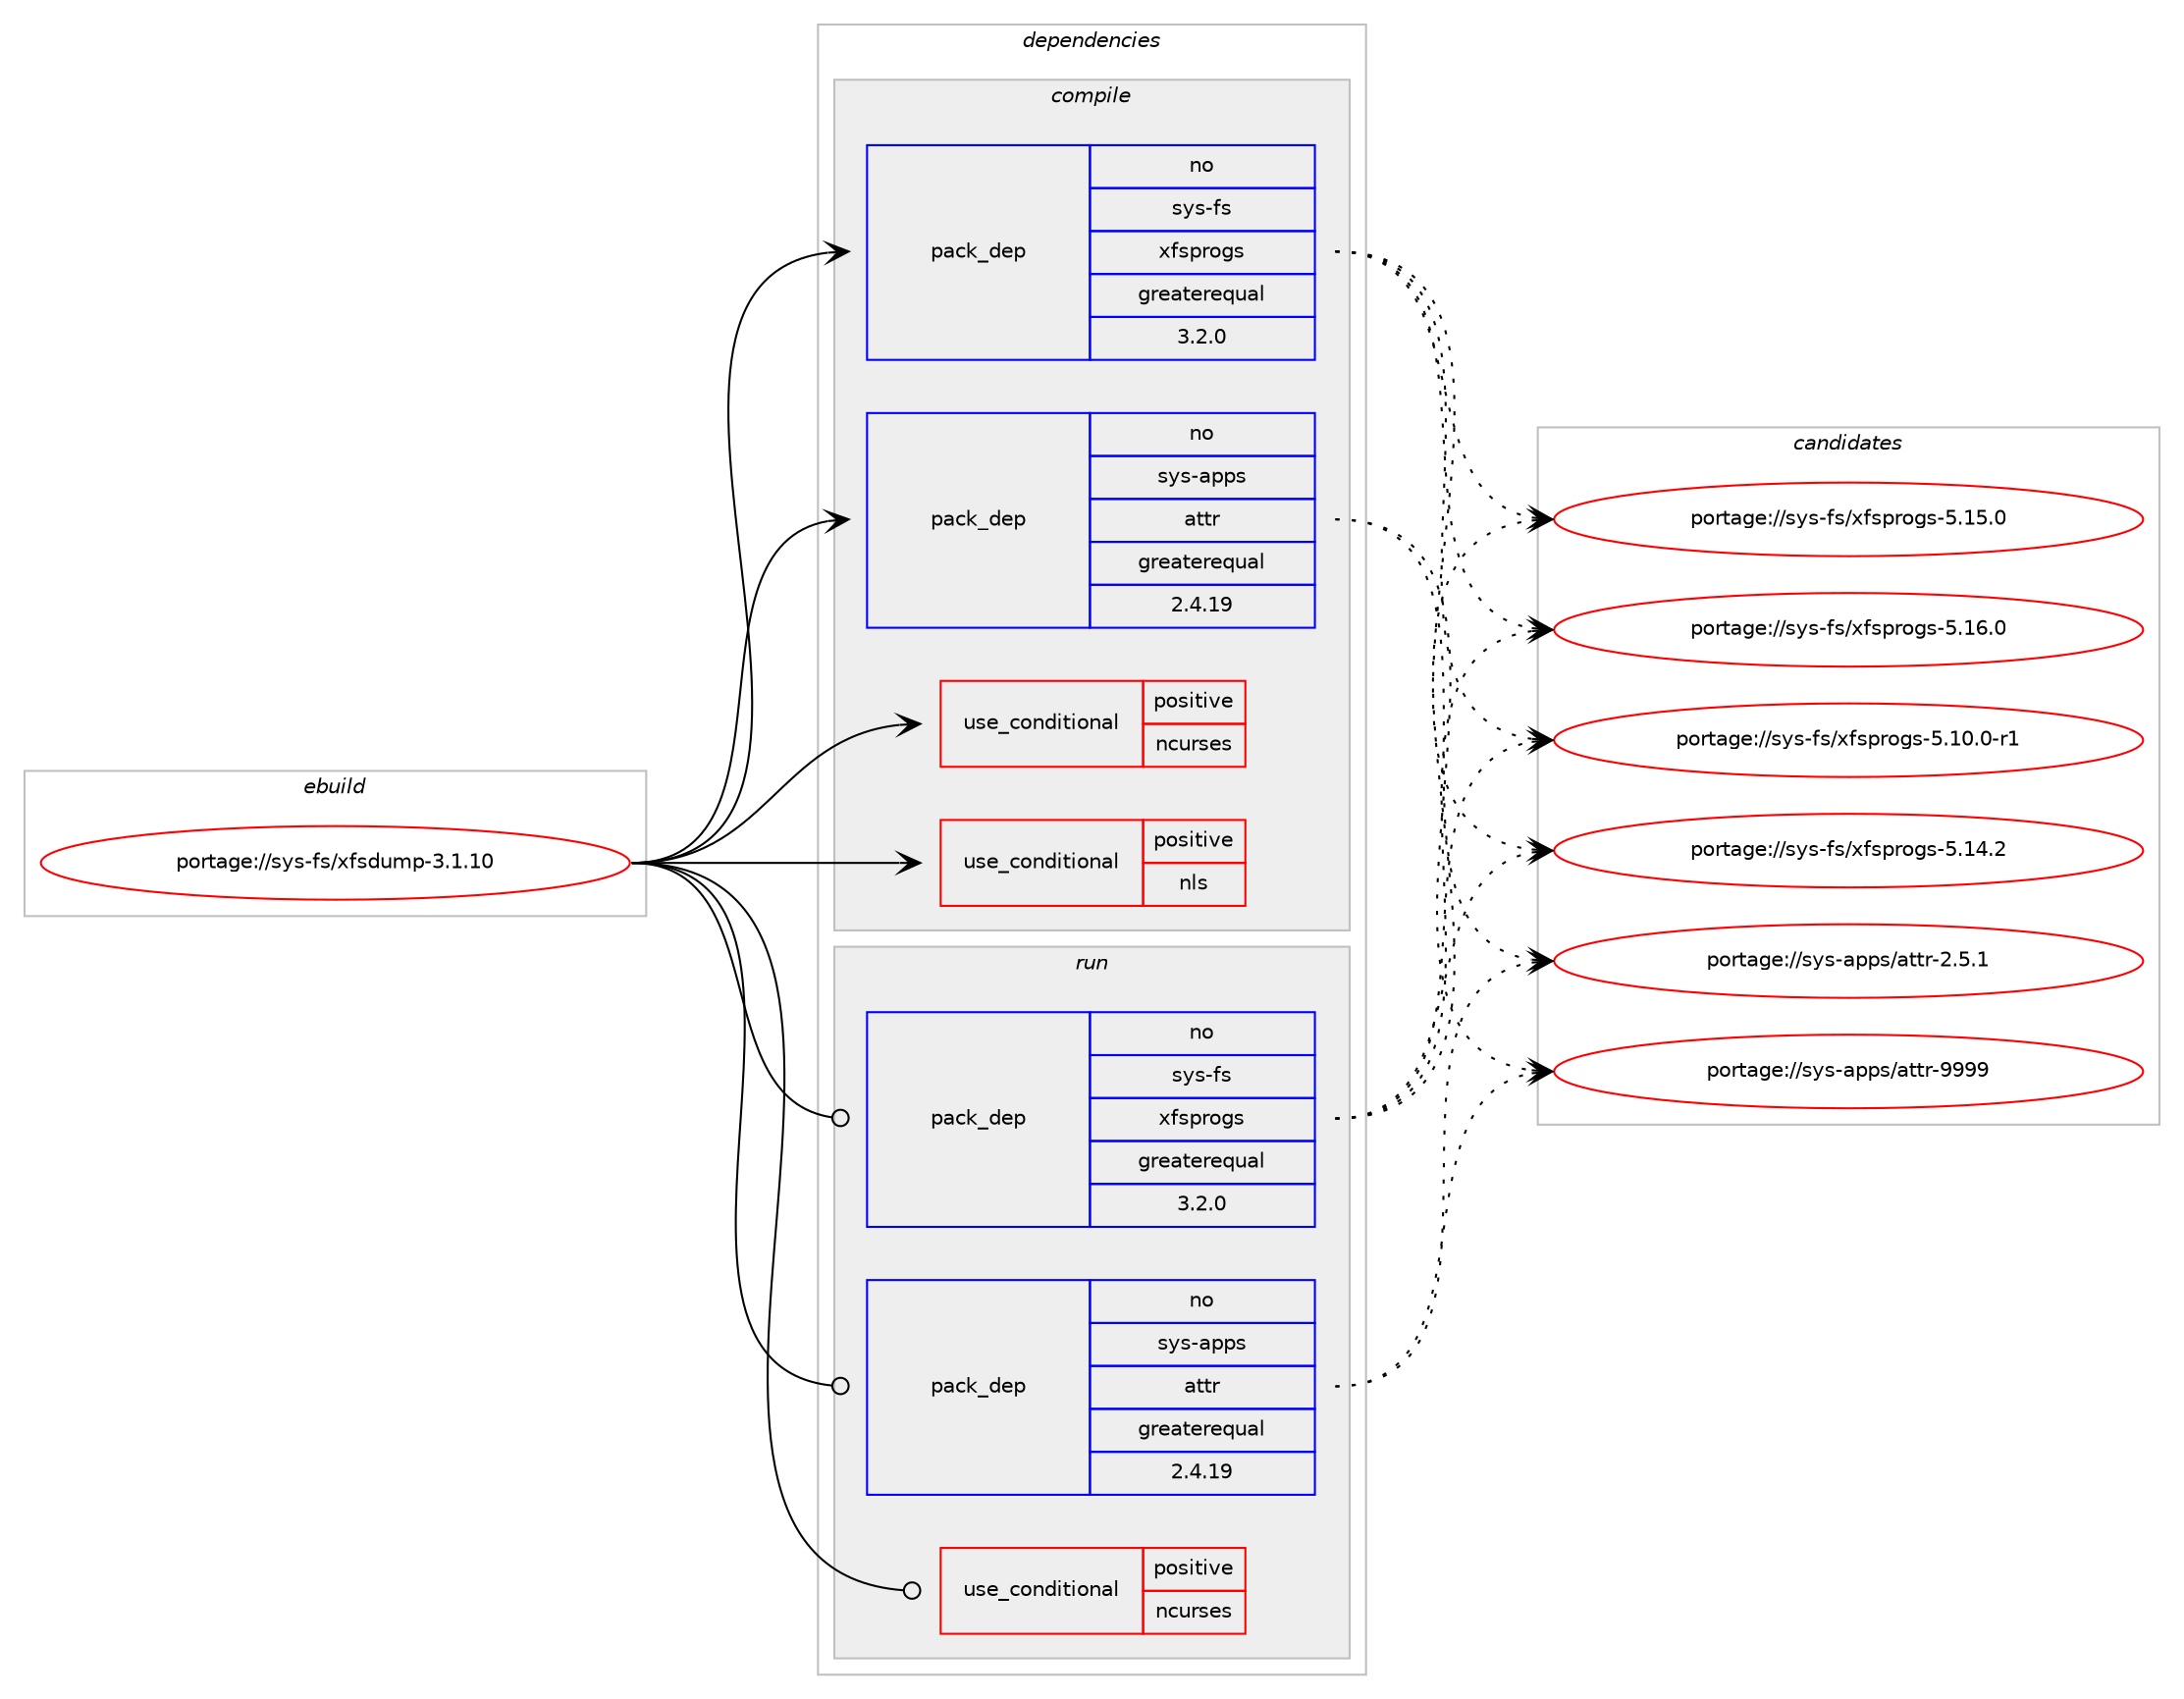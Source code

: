 digraph prolog {

# *************
# Graph options
# *************

newrank=true;
concentrate=true;
compound=true;
graph [rankdir=LR,fontname=Helvetica,fontsize=10,ranksep=1.5];#, ranksep=2.5, nodesep=0.2];
edge  [arrowhead=vee];
node  [fontname=Helvetica,fontsize=10];

# **********
# The ebuild
# **********

subgraph cluster_leftcol {
color=gray;
rank=same;
label=<<i>ebuild</i>>;
id [label="portage://sys-fs/xfsdump-3.1.10", color=red, width=4, href="../sys-fs/xfsdump-3.1.10.svg"];
}

# ****************
# The dependencies
# ****************

subgraph cluster_midcol {
color=gray;
label=<<i>dependencies</i>>;
subgraph cluster_compile {
fillcolor="#eeeeee";
style=filled;
label=<<i>compile</i>>;
subgraph cond127 {
dependency1228 [label=<<TABLE BORDER="0" CELLBORDER="1" CELLSPACING="0" CELLPADDING="4"><TR><TD ROWSPAN="3" CELLPADDING="10">use_conditional</TD></TR><TR><TD>positive</TD></TR><TR><TD>ncurses</TD></TR></TABLE>>, shape=none, color=red];
# *** BEGIN UNKNOWN DEPENDENCY TYPE (TODO) ***
# dependency1228 -> package_dependency(portage://sys-fs/xfsdump-3.1.10,install,no,sys-libs,ncurses,none,[,,],any_same_slot,[])
# *** END UNKNOWN DEPENDENCY TYPE (TODO) ***

}
id:e -> dependency1228:w [weight=20,style="solid",arrowhead="vee"];
subgraph cond128 {
dependency1229 [label=<<TABLE BORDER="0" CELLBORDER="1" CELLSPACING="0" CELLPADDING="4"><TR><TD ROWSPAN="3" CELLPADDING="10">use_conditional</TD></TR><TR><TD>positive</TD></TR><TR><TD>nls</TD></TR></TABLE>>, shape=none, color=red];
# *** BEGIN UNKNOWN DEPENDENCY TYPE (TODO) ***
# dependency1229 -> package_dependency(portage://sys-fs/xfsdump-3.1.10,install,no,sys-devel,gettext,none,[,,],[],[])
# *** END UNKNOWN DEPENDENCY TYPE (TODO) ***

}
id:e -> dependency1229:w [weight=20,style="solid",arrowhead="vee"];
subgraph pack1100 {
dependency1230 [label=<<TABLE BORDER="0" CELLBORDER="1" CELLSPACING="0" CELLPADDING="4" WIDTH="220"><TR><TD ROWSPAN="6" CELLPADDING="30">pack_dep</TD></TR><TR><TD WIDTH="110">no</TD></TR><TR><TD>sys-apps</TD></TR><TR><TD>attr</TD></TR><TR><TD>greaterequal</TD></TR><TR><TD>2.4.19</TD></TR></TABLE>>, shape=none, color=blue];
}
id:e -> dependency1230:w [weight=20,style="solid",arrowhead="vee"];
# *** BEGIN UNKNOWN DEPENDENCY TYPE (TODO) ***
# id -> package_dependency(portage://sys-fs/xfsdump-3.1.10,install,no,sys-apps,util-linux,none,[,,],[],[])
# *** END UNKNOWN DEPENDENCY TYPE (TODO) ***

# *** BEGIN UNKNOWN DEPENDENCY TYPE (TODO) ***
# id -> package_dependency(portage://sys-fs/xfsdump-3.1.10,install,no,sys-fs,e2fsprogs,none,[,,],[],[])
# *** END UNKNOWN DEPENDENCY TYPE (TODO) ***

subgraph pack1101 {
dependency1231 [label=<<TABLE BORDER="0" CELLBORDER="1" CELLSPACING="0" CELLPADDING="4" WIDTH="220"><TR><TD ROWSPAN="6" CELLPADDING="30">pack_dep</TD></TR><TR><TD WIDTH="110">no</TD></TR><TR><TD>sys-fs</TD></TR><TR><TD>xfsprogs</TD></TR><TR><TD>greaterequal</TD></TR><TR><TD>3.2.0</TD></TR></TABLE>>, shape=none, color=blue];
}
id:e -> dependency1231:w [weight=20,style="solid",arrowhead="vee"];
}
subgraph cluster_compileandrun {
fillcolor="#eeeeee";
style=filled;
label=<<i>compile and run</i>>;
}
subgraph cluster_run {
fillcolor="#eeeeee";
style=filled;
label=<<i>run</i>>;
subgraph cond129 {
dependency1232 [label=<<TABLE BORDER="0" CELLBORDER="1" CELLSPACING="0" CELLPADDING="4"><TR><TD ROWSPAN="3" CELLPADDING="10">use_conditional</TD></TR><TR><TD>positive</TD></TR><TR><TD>ncurses</TD></TR></TABLE>>, shape=none, color=red];
# *** BEGIN UNKNOWN DEPENDENCY TYPE (TODO) ***
# dependency1232 -> package_dependency(portage://sys-fs/xfsdump-3.1.10,run,no,sys-libs,ncurses,none,[,,],any_same_slot,[])
# *** END UNKNOWN DEPENDENCY TYPE (TODO) ***

}
id:e -> dependency1232:w [weight=20,style="solid",arrowhead="odot"];
subgraph pack1102 {
dependency1233 [label=<<TABLE BORDER="0" CELLBORDER="1" CELLSPACING="0" CELLPADDING="4" WIDTH="220"><TR><TD ROWSPAN="6" CELLPADDING="30">pack_dep</TD></TR><TR><TD WIDTH="110">no</TD></TR><TR><TD>sys-apps</TD></TR><TR><TD>attr</TD></TR><TR><TD>greaterequal</TD></TR><TR><TD>2.4.19</TD></TR></TABLE>>, shape=none, color=blue];
}
id:e -> dependency1233:w [weight=20,style="solid",arrowhead="odot"];
# *** BEGIN UNKNOWN DEPENDENCY TYPE (TODO) ***
# id -> package_dependency(portage://sys-fs/xfsdump-3.1.10,run,no,sys-apps,util-linux,none,[,,],[],[])
# *** END UNKNOWN DEPENDENCY TYPE (TODO) ***

# *** BEGIN UNKNOWN DEPENDENCY TYPE (TODO) ***
# id -> package_dependency(portage://sys-fs/xfsdump-3.1.10,run,no,sys-fs,e2fsprogs,none,[,,],[],[])
# *** END UNKNOWN DEPENDENCY TYPE (TODO) ***

subgraph pack1103 {
dependency1234 [label=<<TABLE BORDER="0" CELLBORDER="1" CELLSPACING="0" CELLPADDING="4" WIDTH="220"><TR><TD ROWSPAN="6" CELLPADDING="30">pack_dep</TD></TR><TR><TD WIDTH="110">no</TD></TR><TR><TD>sys-fs</TD></TR><TR><TD>xfsprogs</TD></TR><TR><TD>greaterequal</TD></TR><TR><TD>3.2.0</TD></TR></TABLE>>, shape=none, color=blue];
}
id:e -> dependency1234:w [weight=20,style="solid",arrowhead="odot"];
}
}

# **************
# The candidates
# **************

subgraph cluster_choices {
rank=same;
color=gray;
label=<<i>candidates</i>>;

subgraph choice1100 {
color=black;
nodesep=1;
choice11512111545971121121154797116116114455046534649 [label="portage://sys-apps/attr-2.5.1", color=red, width=4,href="../sys-apps/attr-2.5.1.svg"];
choice115121115459711211211547971161161144557575757 [label="portage://sys-apps/attr-9999", color=red, width=4,href="../sys-apps/attr-9999.svg"];
dependency1230:e -> choice11512111545971121121154797116116114455046534649:w [style=dotted,weight="100"];
dependency1230:e -> choice115121115459711211211547971161161144557575757:w [style=dotted,weight="100"];
}
subgraph choice1101 {
color=black;
nodesep=1;
choice1151211154510211547120102115112114111103115455346494846484511449 [label="portage://sys-fs/xfsprogs-5.10.0-r1", color=red, width=4,href="../sys-fs/xfsprogs-5.10.0-r1.svg"];
choice115121115451021154712010211511211411110311545534649524650 [label="portage://sys-fs/xfsprogs-5.14.2", color=red, width=4,href="../sys-fs/xfsprogs-5.14.2.svg"];
choice115121115451021154712010211511211411110311545534649534648 [label="portage://sys-fs/xfsprogs-5.15.0", color=red, width=4,href="../sys-fs/xfsprogs-5.15.0.svg"];
choice115121115451021154712010211511211411110311545534649544648 [label="portage://sys-fs/xfsprogs-5.16.0", color=red, width=4,href="../sys-fs/xfsprogs-5.16.0.svg"];
dependency1231:e -> choice1151211154510211547120102115112114111103115455346494846484511449:w [style=dotted,weight="100"];
dependency1231:e -> choice115121115451021154712010211511211411110311545534649524650:w [style=dotted,weight="100"];
dependency1231:e -> choice115121115451021154712010211511211411110311545534649534648:w [style=dotted,weight="100"];
dependency1231:e -> choice115121115451021154712010211511211411110311545534649544648:w [style=dotted,weight="100"];
}
subgraph choice1102 {
color=black;
nodesep=1;
choice11512111545971121121154797116116114455046534649 [label="portage://sys-apps/attr-2.5.1", color=red, width=4,href="../sys-apps/attr-2.5.1.svg"];
choice115121115459711211211547971161161144557575757 [label="portage://sys-apps/attr-9999", color=red, width=4,href="../sys-apps/attr-9999.svg"];
dependency1233:e -> choice11512111545971121121154797116116114455046534649:w [style=dotted,weight="100"];
dependency1233:e -> choice115121115459711211211547971161161144557575757:w [style=dotted,weight="100"];
}
subgraph choice1103 {
color=black;
nodesep=1;
choice1151211154510211547120102115112114111103115455346494846484511449 [label="portage://sys-fs/xfsprogs-5.10.0-r1", color=red, width=4,href="../sys-fs/xfsprogs-5.10.0-r1.svg"];
choice115121115451021154712010211511211411110311545534649524650 [label="portage://sys-fs/xfsprogs-5.14.2", color=red, width=4,href="../sys-fs/xfsprogs-5.14.2.svg"];
choice115121115451021154712010211511211411110311545534649534648 [label="portage://sys-fs/xfsprogs-5.15.0", color=red, width=4,href="../sys-fs/xfsprogs-5.15.0.svg"];
choice115121115451021154712010211511211411110311545534649544648 [label="portage://sys-fs/xfsprogs-5.16.0", color=red, width=4,href="../sys-fs/xfsprogs-5.16.0.svg"];
dependency1234:e -> choice1151211154510211547120102115112114111103115455346494846484511449:w [style=dotted,weight="100"];
dependency1234:e -> choice115121115451021154712010211511211411110311545534649524650:w [style=dotted,weight="100"];
dependency1234:e -> choice115121115451021154712010211511211411110311545534649534648:w [style=dotted,weight="100"];
dependency1234:e -> choice115121115451021154712010211511211411110311545534649544648:w [style=dotted,weight="100"];
}
}

}
